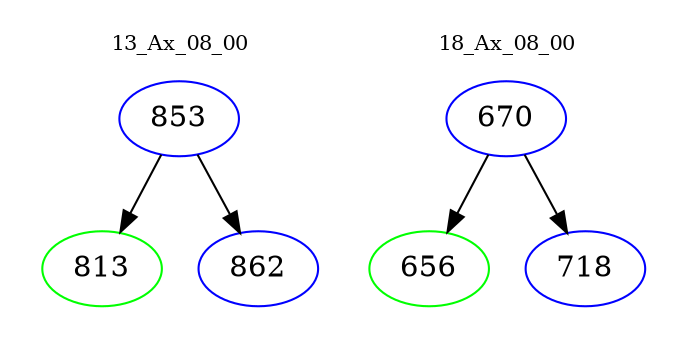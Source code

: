 digraph{
subgraph cluster_0 {
color = white
label = "13_Ax_08_00";
fontsize=10;
T0_853 [label="853", color="blue"]
T0_853 -> T0_813 [color="black"]
T0_813 [label="813", color="green"]
T0_853 -> T0_862 [color="black"]
T0_862 [label="862", color="blue"]
}
subgraph cluster_1 {
color = white
label = "18_Ax_08_00";
fontsize=10;
T1_670 [label="670", color="blue"]
T1_670 -> T1_656 [color="black"]
T1_656 [label="656", color="green"]
T1_670 -> T1_718 [color="black"]
T1_718 [label="718", color="blue"]
}
}
